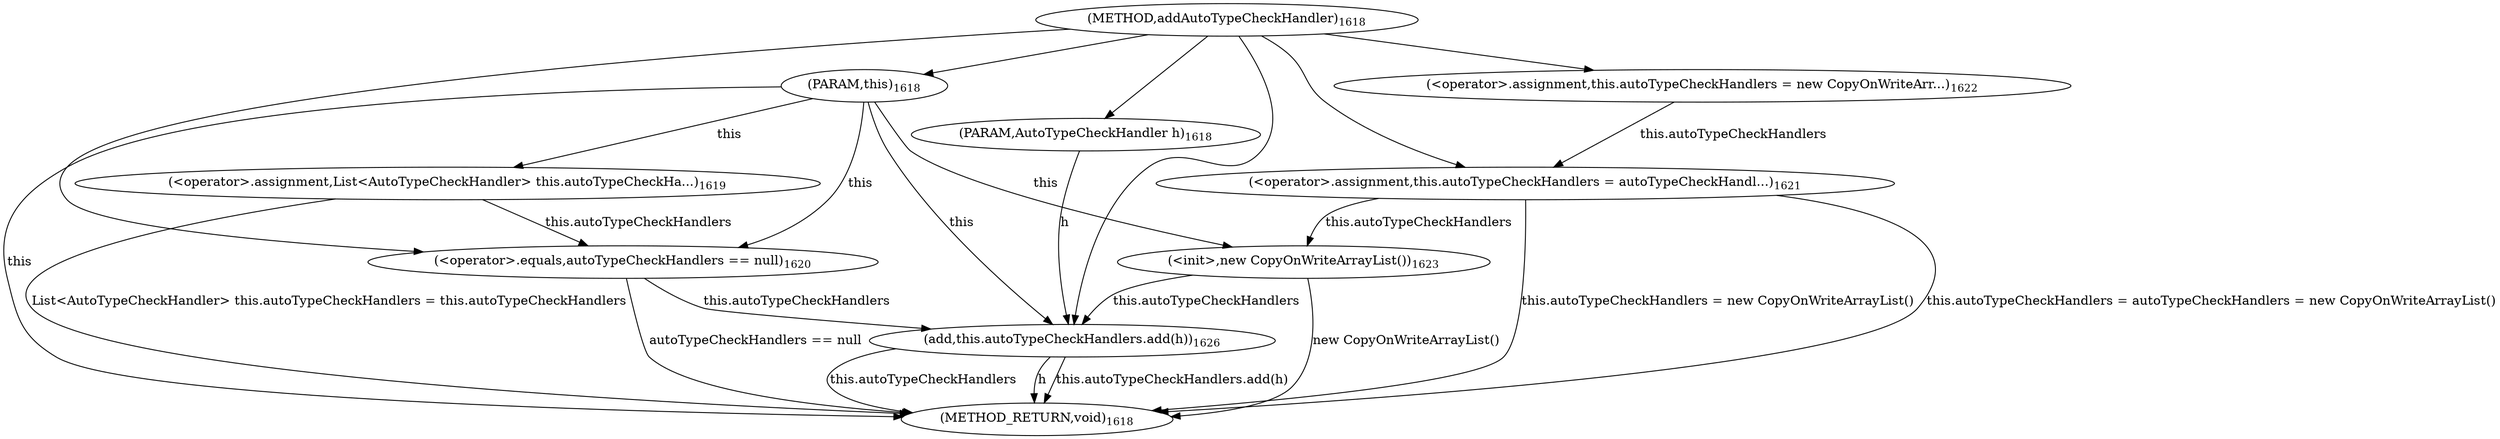 digraph "addAutoTypeCheckHandler" {  
"4877" [label = <(METHOD,addAutoTypeCheckHandler)<SUB>1618</SUB>> ]
"4912" [label = <(METHOD_RETURN,void)<SUB>1618</SUB>> ]
"110" [label = <(PARAM,this)<SUB>1618</SUB>> ]
"4878" [label = <(PARAM,AutoTypeCheckHandler h)<SUB>1618</SUB>> ]
"4880" [label = <(&lt;operator&gt;.assignment,List&lt;AutoTypeCheckHandler&gt; this.autoTypeCheckHa...)<SUB>1619</SUB>> ]
"4905" [label = <(add,this.autoTypeCheckHandlers.add(h))<SUB>1626</SUB>> ]
"4880" [label = <(&lt;operator&gt;.assignment,List&lt;AutoTypeCheckHandler&gt; this.autoTypeCheckHa...)<SUB>1619</SUB>> ]
"4880" [label = <(&lt;operator&gt;.assignment,List&lt;AutoTypeCheckHandler&gt; this.autoTypeCheckHa...)<SUB>1619</SUB>> ]
"4887" [label = <(&lt;operator&gt;.equals,autoTypeCheckHandlers == null)<SUB>1620</SUB>> ]
"4905" [label = <(add,this.autoTypeCheckHandlers.add(h))<SUB>1626</SUB>> ]
"4905" [label = <(add,this.autoTypeCheckHandlers.add(h))<SUB>1626</SUB>> ]
"4887" [label = <(&lt;operator&gt;.equals,autoTypeCheckHandlers == null)<SUB>1620</SUB>> ]
"4887" [label = <(&lt;operator&gt;.equals,autoTypeCheckHandlers == null)<SUB>1620</SUB>> ]
"4893" [label = <(&lt;operator&gt;.assignment,this.autoTypeCheckHandlers = autoTypeCheckHandl...)<SUB>1621</SUB>> ]
"4901" [label = <(&lt;init&gt;,new CopyOnWriteArrayList())<SUB>1623</SUB>> ]
"4893" [label = <(&lt;operator&gt;.assignment,this.autoTypeCheckHandlers = autoTypeCheckHandl...)<SUB>1621</SUB>> ]
"4893" [label = <(&lt;operator&gt;.assignment,this.autoTypeCheckHandlers = autoTypeCheckHandl...)<SUB>1621</SUB>> ]
"4901" [label = <(&lt;init&gt;,new CopyOnWriteArrayList())<SUB>1623</SUB>> ]
"4896" [label = <(&lt;operator&gt;.assignment,this.autoTypeCheckHandlers = new CopyOnWriteArr...)<SUB>1622</SUB>> ]
"4896" [label = <(&lt;operator&gt;.assignment,this.autoTypeCheckHandlers = new CopyOnWriteArr...)<SUB>1622</SUB>> ]
  "110" -> "4912"  [ label = "this"] 
  "4880" -> "4912"  [ label = "List&lt;AutoTypeCheckHandler&gt; this.autoTypeCheckHandlers = this.autoTypeCheckHandlers"] 
  "4887" -> "4912"  [ label = "autoTypeCheckHandlers == null"] 
  "4893" -> "4912"  [ label = "this.autoTypeCheckHandlers = new CopyOnWriteArrayList()"] 
  "4893" -> "4912"  [ label = "this.autoTypeCheckHandlers = autoTypeCheckHandlers = new CopyOnWriteArrayList()"] 
  "4901" -> "4912"  [ label = "new CopyOnWriteArrayList()"] 
  "4905" -> "4912"  [ label = "this.autoTypeCheckHandlers"] 
  "4905" -> "4912"  [ label = "h"] 
  "4905" -> "4912"  [ label = "this.autoTypeCheckHandlers.add(h)"] 
  "4877" -> "110" 
  "4877" -> "4878" 
  "110" -> "4880"  [ label = "this"] 
  "110" -> "4905"  [ label = "this"] 
  "4887" -> "4905"  [ label = "this.autoTypeCheckHandlers"] 
  "4901" -> "4905"  [ label = "this.autoTypeCheckHandlers"] 
  "4878" -> "4905"  [ label = "h"] 
  "4877" -> "4905" 
  "110" -> "4887"  [ label = "this"] 
  "4880" -> "4887"  [ label = "this.autoTypeCheckHandlers"] 
  "4877" -> "4887" 
  "4896" -> "4893"  [ label = "this.autoTypeCheckHandlers"] 
  "4877" -> "4893" 
  "110" -> "4901"  [ label = "this"] 
  "4893" -> "4901"  [ label = "this.autoTypeCheckHandlers"] 
  "4877" -> "4896" 
}
